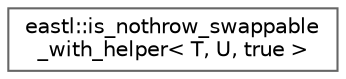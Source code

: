 digraph "类继承关系图"
{
 // LATEX_PDF_SIZE
  bgcolor="transparent";
  edge [fontname=Helvetica,fontsize=10,labelfontname=Helvetica,labelfontsize=10];
  node [fontname=Helvetica,fontsize=10,shape=box,height=0.2,width=0.4];
  rankdir="LR";
  Node0 [id="Node000000",label="eastl::is_nothrow_swappable\l_with_helper\< T, U, true \>",height=0.2,width=0.4,color="grey40", fillcolor="white", style="filled",URL="$structeastl_1_1is__nothrow__swappable__with__helper_3_01_t_00_01_u_00_01true_01_4.html",tooltip=" "];
}
